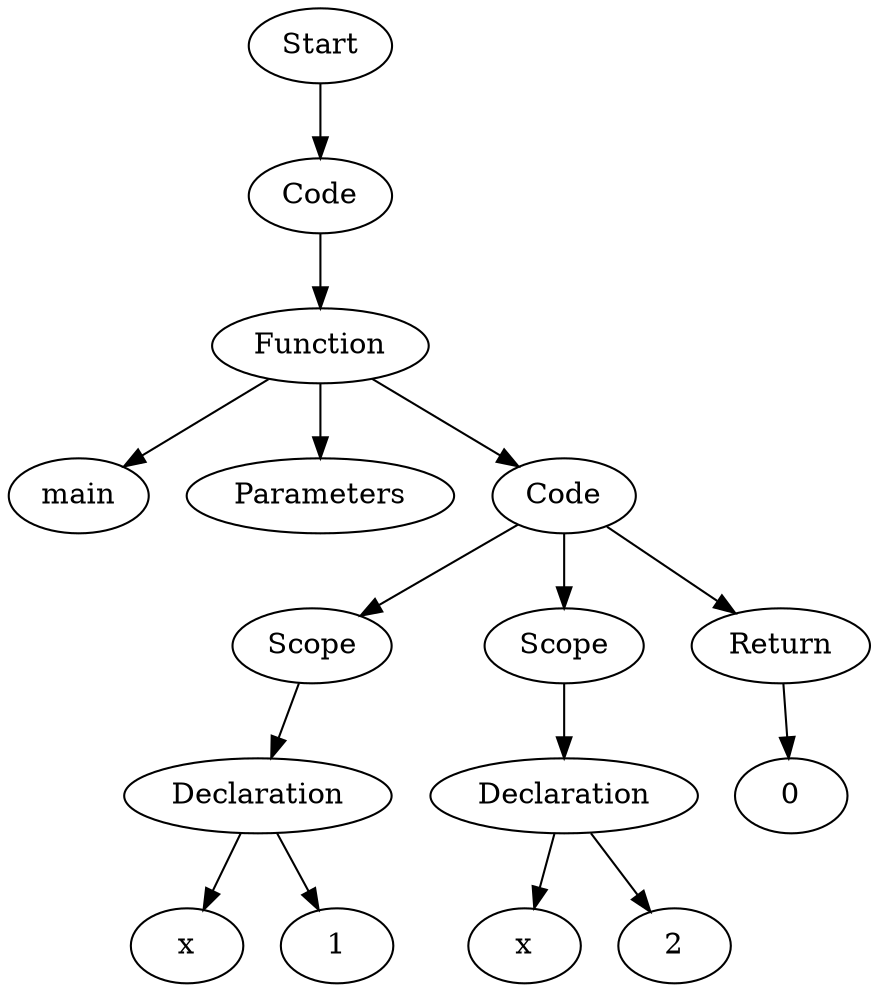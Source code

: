 digraph AST {
  "132845872311424" [label="Start"];
  "132845872311424" -> "132845872311568";
  "132845872311568" [label="Code"];
  "132845872311568" -> "132845872311760";
  "132845872311760" [label="Function"];
  "132845872311760" -> "132845872311952";
  "132845872311760" -> "132845872312096";
  "132845872311760" -> "132845872312240";
  "132845872311952" [label="main"];
  "132845872312096" [label="Parameters"];
  "132845872312240" [label="Code"];
  "132845872312240" -> "132845872312432";
  "132845872312240" -> "132845872313008";
  "132845872312240" -> "132845872313584";
  "132845872312432" [label="Scope"];
  "132845872312432" -> "132845872312624";
  "132845872312624" [label="Declaration"];
  "132845872312624" -> "132845872312816";
  "132845872312624" -> "132845872312960";
  "132845872312816" [label="x"];
  "132845872312960" [label="1"];
  "132845872313008" [label="Scope"];
  "132845872313008" -> "132845872313200";
  "132845872313200" [label="Declaration"];
  "132845872313200" -> "132845872313392";
  "132845872313200" -> "132845872313536";
  "132845872313392" [label="x"];
  "132845872313536" [label="2"];
  "132845872313584" [label="Return"];
  "132845872313584" -> "132845872313776";
  "132845872313776" [label="0"];
}

